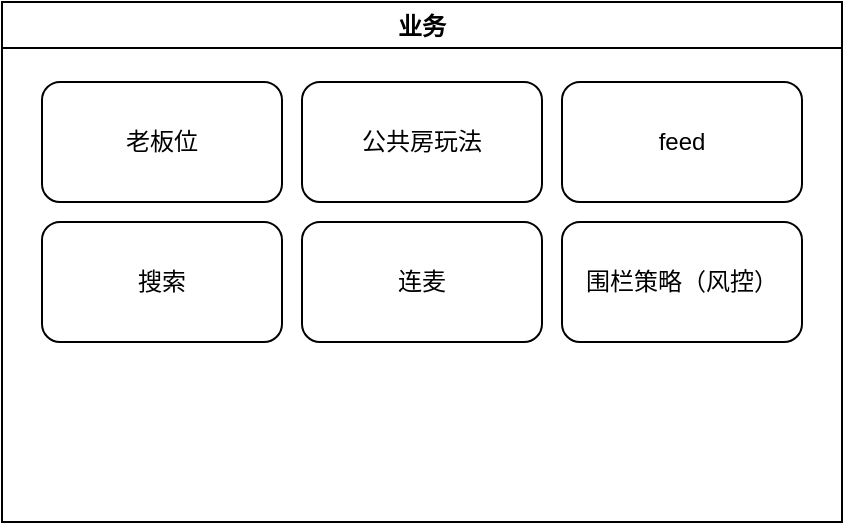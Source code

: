 <mxfile version="15.4.3" type="github" pages="4">
  <diagram id="w2BI5Dd3woxVxx0NkbVP" name="公共房业务">
    <mxGraphModel dx="1422" dy="794" grid="1" gridSize="10" guides="1" tooltips="1" connect="1" arrows="1" fold="1" page="1" pageScale="1" pageWidth="827" pageHeight="1169" math="0" shadow="0">
      <root>
        <mxCell id="0" />
        <mxCell id="1" parent="0" />
        <mxCell id="dS2q9y8fGwJZVvdApBLA-1" value="业务" style="swimlane;" parent="1" vertex="1">
          <mxGeometry x="204" y="90" width="420" height="260" as="geometry" />
        </mxCell>
        <UserObject label="老板位" linkTarget="_blank" link="data:page/id,jpBEcrutUJzjFxvU-tsn" id="dS2q9y8fGwJZVvdApBLA-2">
          <mxCell style="rounded=1;whiteSpace=wrap;html=1;" parent="dS2q9y8fGwJZVvdApBLA-1" vertex="1">
            <mxGeometry x="20" y="40" width="120" height="60" as="geometry" />
          </mxCell>
        </UserObject>
        <UserObject label="连麦" id="dS2q9y8fGwJZVvdApBLA-3">
          <mxCell style="rounded=1;whiteSpace=wrap;html=1;" parent="dS2q9y8fGwJZVvdApBLA-1" vertex="1">
            <mxGeometry x="150" y="110" width="120" height="60" as="geometry" />
          </mxCell>
        </UserObject>
        <mxCell id="dS2q9y8fGwJZVvdApBLA-4" value="feed" style="rounded=1;whiteSpace=wrap;html=1;" parent="dS2q9y8fGwJZVvdApBLA-1" vertex="1">
          <mxGeometry x="280" y="40" width="120" height="60" as="geometry" />
        </mxCell>
        <UserObject label="公共房玩法" link="data:page/id,Vt_0WAhixDmFmOxNODd_" id="dS2q9y8fGwJZVvdApBLA-6">
          <mxCell style="rounded=1;whiteSpace=wrap;html=1;" parent="dS2q9y8fGwJZVvdApBLA-1" vertex="1">
            <mxGeometry x="150" y="40" width="120" height="60" as="geometry" />
          </mxCell>
        </UserObject>
        <mxCell id="dS2q9y8fGwJZVvdApBLA-9" value="围栏策略（风控）" style="rounded=1;whiteSpace=wrap;html=1;" parent="dS2q9y8fGwJZVvdApBLA-1" vertex="1">
          <mxGeometry x="280" y="110" width="120" height="60" as="geometry" />
        </mxCell>
        <mxCell id="dS2q9y8fGwJZVvdApBLA-10" value="搜索" style="rounded=1;whiteSpace=wrap;html=1;" parent="dS2q9y8fGwJZVvdApBLA-1" vertex="1">
          <mxGeometry x="20" y="110" width="120" height="60" as="geometry" />
        </mxCell>
      </root>
    </mxGraphModel>
  </diagram>
  <diagram id="jpBEcrutUJzjFxvU-tsn" name="老板位">
    <mxGraphModel dx="1422" dy="794" grid="1" gridSize="10" guides="1" tooltips="1" connect="1" arrows="1" fold="1" page="1" pageScale="1" pageWidth="827" pageHeight="1169" math="0" shadow="0">
      <root>
        <mxCell id="CajkZ8fzduF1L0JBaClh-0" />
        <mxCell id="CajkZ8fzduF1L0JBaClh-1" parent="CajkZ8fzduF1L0JBaClh-0" />
      </root>
    </mxGraphModel>
  </diagram>
  <diagram id="Vt_0WAhixDmFmOxNODd_" name="玩法">
    <mxGraphModel dx="1422" dy="794" grid="1" gridSize="10" guides="1" tooltips="1" connect="1" arrows="1" fold="1" page="1" pageScale="1" pageWidth="827" pageHeight="1169" math="0" shadow="0">
      <root>
        <mxCell id="3f5XnGnoqM0KnkRUKjlq-0" />
        <mxCell id="3f5XnGnoqM0KnkRUKjlq-1" parent="3f5XnGnoqM0KnkRUKjlq-0" />
        <mxCell id="Cj8NwTLnjLEnMpUCybIZ-0" value="玩法业务" style="swimlane;" parent="3f5XnGnoqM0KnkRUKjlq-1" vertex="1">
          <mxGeometry x="204" y="90" width="420" height="260" as="geometry" />
        </mxCell>
        <UserObject label="C位玩法" linkTarget="_blank" link="data:page/id,B53UcdbekcW8lphydVk-" id="Cj8NwTLnjLEnMpUCybIZ-1">
          <mxCell style="rounded=1;whiteSpace=wrap;html=1;" parent="Cj8NwTLnjLEnMpUCybIZ-0" vertex="1">
            <mxGeometry x="20" y="40" width="120" height="60" as="geometry" />
          </mxCell>
        </UserObject>
        <UserObject label="PK争霸赛" id="Cj8NwTLnjLEnMpUCybIZ-2">
          <mxCell style="rounded=1;whiteSpace=wrap;html=1;" parent="Cj8NwTLnjLEnMpUCybIZ-0" vertex="1">
            <mxGeometry x="150" y="40" width="120" height="60" as="geometry" />
          </mxCell>
        </UserObject>
        <mxCell id="Cj8NwTLnjLEnMpUCybIZ-3" value="睡Bar" style="rounded=1;whiteSpace=wrap;html=1;" parent="Cj8NwTLnjLEnMpUCybIZ-0" vertex="1">
          <mxGeometry x="20" y="110" width="120" height="60" as="geometry" />
        </mxCell>
        <UserObject label="团战PK" id="Cj8NwTLnjLEnMpUCybIZ-4">
          <mxCell style="rounded=1;whiteSpace=wrap;html=1;" parent="Cj8NwTLnjLEnMpUCybIZ-0" vertex="1">
            <mxGeometry x="150" y="110" width="120" height="60" as="geometry" />
          </mxCell>
        </UserObject>
        <mxCell id="Cj8NwTLnjLEnMpUCybIZ-5" value="拍卖" style="rounded=1;whiteSpace=wrap;html=1;" parent="Cj8NwTLnjLEnMpUCybIZ-0" vertex="1">
          <mxGeometry x="280" y="110" width="120" height="60" as="geometry" />
        </mxCell>
        <mxCell id="Cj8NwTLnjLEnMpUCybIZ-6" value="抢帽子" style="rounded=1;whiteSpace=wrap;html=1;" parent="Cj8NwTLnjLEnMpUCybIZ-0" vertex="1">
          <mxGeometry x="280" y="40" width="120" height="60" as="geometry" />
        </mxCell>
      </root>
    </mxGraphModel>
  </diagram>
  <diagram id="B53UcdbekcW8lphydVk-" name="C位玩法">
    <mxGraphModel dx="1422" dy="5470" grid="1" gridSize="10" guides="1" tooltips="1" connect="1" arrows="1" fold="1" page="1" pageScale="1" pageWidth="827" pageHeight="1169" math="0" shadow="0">
      <root>
        <mxCell id="Zv017r6NXR5MsrumfRZH-0" />
        <mxCell id="Zv017r6NXR5MsrumfRZH-1" parent="Zv017r6NXR5MsrumfRZH-0" />
        <mxCell id="QyreWPmP55YCd-Fkr6Lq-57" value="" style="shape=card;whiteSpace=wrap;html=1;fontColor=#000000;strokeColor=#000000;" vertex="1" parent="Zv017r6NXR5MsrumfRZH-1">
          <mxGeometry x="1683" y="-3250" width="770" height="1497" as="geometry" />
        </mxCell>
        <mxCell id="QyreWPmP55YCd-Fkr6Lq-55" value="" style="shape=card;whiteSpace=wrap;html=1;fontColor=#000000;strokeColor=#000000;" vertex="1" parent="Zv017r6NXR5MsrumfRZH-1">
          <mxGeometry x="40" y="-3251" width="760" height="734" as="geometry" />
        </mxCell>
        <mxCell id="2jPEVIoZvQFukSgVoxYD-14" value="" style="shape=card;whiteSpace=wrap;html=1;fontColor=#000000;" vertex="1" parent="Zv017r6NXR5MsrumfRZH-1">
          <mxGeometry x="40" y="-4556" width="760" height="1163" as="geometry" />
        </mxCell>
        <mxCell id="2jPEVIoZvQFukSgVoxYD-5" style="edgeStyle=orthogonalEdgeStyle;rounded=0;orthogonalLoop=1;jettySize=auto;html=1;exitX=0.5;exitY=1;exitDx=0;exitDy=0;entryX=0.5;entryY=0;entryDx=0;entryDy=0;fontColor=#000000;" edge="1" parent="Zv017r6NXR5MsrumfRZH-1" source="2jPEVIoZvQFukSgVoxYD-3" target="2jPEVIoZvQFukSgVoxYD-4">
          <mxGeometry relative="1" as="geometry" />
        </mxCell>
        <mxCell id="2jPEVIoZvQFukSgVoxYD-3" value="&lt;span style=&quot;font-size: 13px; background-color: rgba(255, 255, 255, 0.01);&quot;&gt;从服务端API获取房间内玩法信息&lt;/span&gt;" style="rounded=1;whiteSpace=wrap;html=1;fontColor=#ffffff;fillColor=#1ba1e2;strokeColor=#006EAF;" vertex="1" parent="Zv017r6NXR5MsrumfRZH-1">
          <mxGeometry x="340" y="-4536" width="130" height="40" as="geometry" />
        </mxCell>
        <mxCell id="2jPEVIoZvQFukSgVoxYD-7" style="edgeStyle=orthogonalEdgeStyle;rounded=0;orthogonalLoop=1;jettySize=auto;html=1;exitX=0.5;exitY=1;exitDx=0;exitDy=0;fontColor=#000000;" edge="1" parent="Zv017r6NXR5MsrumfRZH-1" source="2jPEVIoZvQFukSgVoxYD-4" target="2jPEVIoZvQFukSgVoxYD-6">
          <mxGeometry relative="1" as="geometry" />
        </mxCell>
        <mxCell id="2jPEVIoZvQFukSgVoxYD-4" value="&lt;span style=&quot;font-size: 13px ; background-color: rgba(255 , 255 , 255 , 0.01)&quot;&gt;Client选择不同玩法&lt;/span&gt;" style="rounded=0;whiteSpace=wrap;html=1;fontColor=#000000;" vertex="1" parent="Zv017r6NXR5MsrumfRZH-1">
          <mxGeometry x="345" y="-4466" width="125" height="40" as="geometry" />
        </mxCell>
        <mxCell id="2jPEVIoZvQFukSgVoxYD-16" style="edgeStyle=orthogonalEdgeStyle;rounded=0;orthogonalLoop=1;jettySize=auto;html=1;exitX=1;exitY=0.5;exitDx=0;exitDy=0;entryX=1;entryY=0.5;entryDx=0;entryDy=0;fontColor=#000000;dashed=1;startArrow=none;" edge="1" parent="Zv017r6NXR5MsrumfRZH-1" source="2jPEVIoZvQFukSgVoxYD-6" target="2jPEVIoZvQFukSgVoxYD-12">
          <mxGeometry relative="1" as="geometry">
            <mxPoint x="650" y="-4101" as="sourcePoint" />
            <Array as="points">
              <mxPoint x="640" y="-4361" />
              <mxPoint x="640" y="-3483" />
            </Array>
          </mxGeometry>
        </mxCell>
        <mxCell id="2jPEVIoZvQFukSgVoxYD-19" value="否" style="edgeLabel;html=1;align=center;verticalAlign=middle;resizable=0;points=[];fontColor=#000000;" vertex="1" connectable="0" parent="2jPEVIoZvQFukSgVoxYD-16">
          <mxGeometry x="-0.859" y="5" relative="1" as="geometry">
            <mxPoint x="71" y="60" as="offset" />
          </mxGeometry>
        </mxCell>
        <mxCell id="2jPEVIoZvQFukSgVoxYD-21" style="edgeStyle=orthogonalEdgeStyle;rounded=0;orthogonalLoop=1;jettySize=auto;html=1;exitX=0.5;exitY=1;exitDx=0;exitDy=0;fontColor=#000000;" edge="1" parent="Zv017r6NXR5MsrumfRZH-1" source="2jPEVIoZvQFukSgVoxYD-6" target="2jPEVIoZvQFukSgVoxYD-8">
          <mxGeometry relative="1" as="geometry" />
        </mxCell>
        <mxCell id="2jPEVIoZvQFukSgVoxYD-6" value="&lt;span style=&quot;font-size: 13px ; background-color: rgba(255 , 255 , 255 , 0.01)&quot;&gt;是否有开启玩法权限&lt;/span&gt;" style="rhombus;whiteSpace=wrap;html=1;fontColor=#000000;" vertex="1" parent="Zv017r6NXR5MsrumfRZH-1">
          <mxGeometry x="333.25" y="-4396" width="148.5" height="70" as="geometry" />
        </mxCell>
        <mxCell id="2jPEVIoZvQFukSgVoxYD-11" style="edgeStyle=orthogonalEdgeStyle;rounded=0;orthogonalLoop=1;jettySize=auto;html=1;exitX=0.5;exitY=1;exitDx=0;exitDy=0;entryX=0.5;entryY=0;entryDx=0;entryDy=0;fontColor=#000000;" edge="1" parent="Zv017r6NXR5MsrumfRZH-1" source="2jPEVIoZvQFukSgVoxYD-8" target="2jPEVIoZvQFukSgVoxYD-10">
          <mxGeometry relative="1" as="geometry" />
        </mxCell>
        <mxCell id="2jPEVIoZvQFukSgVoxYD-23" style="edgeStyle=orthogonalEdgeStyle;rounded=0;orthogonalLoop=1;jettySize=auto;html=1;exitX=1;exitY=0.5;exitDx=0;exitDy=0;fontColor=#000000;entryX=1;entryY=0.5;entryDx=0;entryDy=0;dashed=1;" edge="1" parent="Zv017r6NXR5MsrumfRZH-1" source="2jPEVIoZvQFukSgVoxYD-8" target="2jPEVIoZvQFukSgVoxYD-12">
          <mxGeometry relative="1" as="geometry">
            <mxPoint x="610" y="-4265" as="targetPoint" />
            <Array as="points">
              <mxPoint x="600" y="-4265" />
              <mxPoint x="600" y="-3483" />
            </Array>
          </mxGeometry>
        </mxCell>
        <mxCell id="2jPEVIoZvQFukSgVoxYD-8" value="&lt;span style=&quot;font-size: 13px ; background-color: rgba(255 , 255 , 255 , 0.01)&quot;&gt;是否有主持人权限&lt;/span&gt;" style="rhombus;whiteSpace=wrap;html=1;fontColor=#000000;" vertex="1" parent="Zv017r6NXR5MsrumfRZH-1">
          <mxGeometry x="333.25" y="-4295" width="146.75" height="60" as="geometry" />
        </mxCell>
        <mxCell id="2jPEVIoZvQFukSgVoxYD-35" style="edgeStyle=orthogonalEdgeStyle;rounded=0;orthogonalLoop=1;jettySize=auto;html=1;exitX=0.5;exitY=1;exitDx=0;exitDy=0;entryX=0.5;entryY=0;entryDx=0;entryDy=0;fontColor=#000000;" edge="1" parent="Zv017r6NXR5MsrumfRZH-1" source="2jPEVIoZvQFukSgVoxYD-10" target="2jPEVIoZvQFukSgVoxYD-34">
          <mxGeometry relative="1" as="geometry" />
        </mxCell>
        <mxCell id="2jPEVIoZvQFukSgVoxYD-42" style="edgeStyle=orthogonalEdgeStyle;rounded=0;orthogonalLoop=1;jettySize=auto;html=1;exitX=1;exitY=0.5;exitDx=0;exitDy=0;entryX=1;entryY=0.5;entryDx=0;entryDy=0;dashed=1;fontColor=#000000;" edge="1" parent="Zv017r6NXR5MsrumfRZH-1" source="2jPEVIoZvQFukSgVoxYD-10" target="2jPEVIoZvQFukSgVoxYD-12">
          <mxGeometry relative="1" as="geometry">
            <Array as="points">
              <mxPoint x="550" y="-4164" />
              <mxPoint x="550" y="-3483" />
              <mxPoint x="473" y="-3483" />
            </Array>
          </mxGeometry>
        </mxCell>
        <mxCell id="2jPEVIoZvQFukSgVoxYD-10" value="&lt;div class=&quot;mind-clipboard&quot;&gt;是否有进行中玩法&lt;/div&gt;" style="rhombus;whiteSpace=wrap;html=1;fontColor=#000000;" vertex="1" parent="Zv017r6NXR5MsrumfRZH-1">
          <mxGeometry x="333.25" y="-4199" width="148.5" height="70" as="geometry" />
        </mxCell>
        <mxCell id="2jPEVIoZvQFukSgVoxYD-12" value="&lt;span style=&quot;font-size: 13px ; background-color: rgba(255 , 255 , 255 , 0.01)&quot;&gt;return&lt;/span&gt;" style="rounded=1;whiteSpace=wrap;html=1;fontColor=#ffffff;fillColor=#e51400;strokeColor=#B20000;" vertex="1" parent="Zv017r6NXR5MsrumfRZH-1">
          <mxGeometry x="341.63" y="-3503" width="130" height="40" as="geometry" />
        </mxCell>
        <mxCell id="2jPEVIoZvQFukSgVoxYD-20" value="是" style="text;html=1;strokeColor=none;fillColor=none;align=center;verticalAlign=middle;whiteSpace=wrap;rounded=0;fontColor=#000000;" vertex="1" parent="Zv017r6NXR5MsrumfRZH-1">
          <mxGeometry x="390" y="-4326" width="50" height="30" as="geometry" />
        </mxCell>
        <mxCell id="2jPEVIoZvQFukSgVoxYD-22" value="是" style="text;html=1;strokeColor=none;fillColor=none;align=center;verticalAlign=middle;whiteSpace=wrap;rounded=0;fontColor=#000000;" vertex="1" parent="Zv017r6NXR5MsrumfRZH-1">
          <mxGeometry x="390" y="-4235" width="50" height="30" as="geometry" />
        </mxCell>
        <mxCell id="2jPEVIoZvQFukSgVoxYD-24" value="否" style="edgeLabel;html=1;align=center;verticalAlign=middle;resizable=0;points=[];fontColor=#000000;" vertex="1" connectable="0" parent="Zv017r6NXR5MsrumfRZH-1">
          <mxGeometry x="590" y="-4206" as="geometry" />
        </mxCell>
        <mxCell id="2jPEVIoZvQFukSgVoxYD-48" value="" style="edgeStyle=orthogonalEdgeStyle;rounded=0;orthogonalLoop=1;jettySize=auto;html=1;fontColor=#000000;" edge="1" parent="Zv017r6NXR5MsrumfRZH-1" source="2jPEVIoZvQFukSgVoxYD-27" target="2jPEVIoZvQFukSgVoxYD-47">
          <mxGeometry relative="1" as="geometry" />
        </mxCell>
        <mxCell id="2jPEVIoZvQFukSgVoxYD-27" value="开启玩法" style="whiteSpace=wrap;html=1;" vertex="1" parent="Zv017r6NXR5MsrumfRZH-1">
          <mxGeometry x="351.25" y="-3976" width="112.5" height="40" as="geometry" />
        </mxCell>
        <mxCell id="2jPEVIoZvQFukSgVoxYD-33" value="是" style="edgeLabel;html=1;align=center;verticalAlign=middle;resizable=0;points=[];fontColor=#000000;" vertex="1" connectable="0" parent="Zv017r6NXR5MsrumfRZH-1">
          <mxGeometry x="1000" y="-3803" as="geometry">
            <mxPoint x="-464" y="-146" as="offset" />
          </mxGeometry>
        </mxCell>
        <mxCell id="2jPEVIoZvQFukSgVoxYD-38" style="edgeStyle=orthogonalEdgeStyle;rounded=0;orthogonalLoop=1;jettySize=auto;html=1;exitX=0.5;exitY=1;exitDx=0;exitDy=0;fontColor=#000000;" edge="1" parent="Zv017r6NXR5MsrumfRZH-1" source="2jPEVIoZvQFukSgVoxYD-34" target="2jPEVIoZvQFukSgVoxYD-27">
          <mxGeometry relative="1" as="geometry" />
        </mxCell>
        <mxCell id="2jPEVIoZvQFukSgVoxYD-40" style="edgeStyle=orthogonalEdgeStyle;rounded=0;orthogonalLoop=1;jettySize=auto;html=1;exitX=0.444;exitY=1.05;exitDx=0;exitDy=0;entryX=0;entryY=0.5;entryDx=0;entryDy=0;fontColor=#000000;dashed=1;exitPerimeter=0;" edge="1" parent="Zv017r6NXR5MsrumfRZH-1" source="2jPEVIoZvQFukSgVoxYD-43" target="2jPEVIoZvQFukSgVoxYD-12">
          <mxGeometry relative="1" as="geometry">
            <Array as="points">
              <mxPoint x="160" y="-4029" />
              <mxPoint x="160" y="-3366" />
            </Array>
          </mxGeometry>
        </mxCell>
        <mxCell id="2jPEVIoZvQFukSgVoxYD-44" style="edgeStyle=orthogonalEdgeStyle;rounded=0;orthogonalLoop=1;jettySize=auto;html=1;exitX=0;exitY=0.5;exitDx=0;exitDy=0;entryX=1;entryY=0.5;entryDx=0;entryDy=0;dashed=1;fontColor=#000000;" edge="1" parent="Zv017r6NXR5MsrumfRZH-1" source="2jPEVIoZvQFukSgVoxYD-34" target="2jPEVIoZvQFukSgVoxYD-43">
          <mxGeometry relative="1" as="geometry" />
        </mxCell>
        <mxCell id="2jPEVIoZvQFukSgVoxYD-34" value="&lt;div class=&quot;mind-clipboard&quot;&gt;是否有&lt;span&gt;已结束玩法&lt;/span&gt;&lt;/div&gt;" style="rhombus;whiteSpace=wrap;html=1;fontColor=#000000;" vertex="1" parent="Zv017r6NXR5MsrumfRZH-1">
          <mxGeometry x="333.25" y="-4086" width="148.5" height="70" as="geometry" />
        </mxCell>
        <mxCell id="2jPEVIoZvQFukSgVoxYD-36" value="否" style="edgeLabel;html=1;align=center;verticalAlign=middle;resizable=0;points=[];fontColor=#000000;" vertex="1" connectable="0" parent="Zv017r6NXR5MsrumfRZH-1">
          <mxGeometry x="590" y="-4210" as="geometry">
            <mxPoint x="-178" y="103" as="offset" />
          </mxGeometry>
        </mxCell>
        <mxCell id="2jPEVIoZvQFukSgVoxYD-37" value="开启玩法流程" style="text;html=1;strokeColor=#005700;fillColor=#008a00;align=center;verticalAlign=middle;whiteSpace=wrap;rounded=0;fontColor=#ffffff;" vertex="1" parent="Zv017r6NXR5MsrumfRZH-1">
          <mxGeometry x="90" y="-4531" width="100" height="25" as="geometry" />
        </mxCell>
        <mxCell id="2jPEVIoZvQFukSgVoxYD-39" value="否" style="edgeLabel;html=1;align=center;verticalAlign=middle;resizable=0;points=[];fontColor=#000000;" vertex="1" connectable="0" parent="Zv017r6NXR5MsrumfRZH-1">
          <mxGeometry x="590" y="-4210" as="geometry">
            <mxPoint x="-176" y="213" as="offset" />
          </mxGeometry>
        </mxCell>
        <mxCell id="2jPEVIoZvQFukSgVoxYD-43" value="结束玩法" style="whiteSpace=wrap;html=1;" vertex="1" parent="Zv017r6NXR5MsrumfRZH-1">
          <mxGeometry x="110" y="-4071" width="112.5" height="40" as="geometry" />
        </mxCell>
        <mxCell id="2jPEVIoZvQFukSgVoxYD-45" value="是" style="text;html=1;strokeColor=none;fillColor=none;align=center;verticalAlign=middle;whiteSpace=wrap;rounded=0;fontColor=#000000;" vertex="1" parent="Zv017r6NXR5MsrumfRZH-1">
          <mxGeometry x="280" y="-4076" width="50" height="30" as="geometry" />
        </mxCell>
        <mxCell id="2jPEVIoZvQFukSgVoxYD-50" value="" style="edgeStyle=orthogonalEdgeStyle;rounded=0;orthogonalLoop=1;jettySize=auto;html=1;fontColor=#000000;" edge="1" parent="Zv017r6NXR5MsrumfRZH-1" source="2jPEVIoZvQFukSgVoxYD-47" target="2jPEVIoZvQFukSgVoxYD-49">
          <mxGeometry relative="1" as="geometry" />
        </mxCell>
        <mxCell id="2jPEVIoZvQFukSgVoxYD-47" value="&lt;span style=&quot;font-size: 13px; background-color: rgba(255, 255, 255, 0.01);&quot;&gt;切换玩法布局&lt;/span&gt;" style="whiteSpace=wrap;html=1;fontColor=#000000;" vertex="1" parent="Zv017r6NXR5MsrumfRZH-1">
          <mxGeometry x="346.25" y="-3896" width="122.5" height="40" as="geometry" />
        </mxCell>
        <mxCell id="2jPEVIoZvQFukSgVoxYD-52" value="" style="edgeStyle=orthogonalEdgeStyle;rounded=0;orthogonalLoop=1;jettySize=auto;html=1;dashed=1;fontColor=#000000;" edge="1" parent="Zv017r6NXR5MsrumfRZH-1" source="2jPEVIoZvQFukSgVoxYD-49" target="2jPEVIoZvQFukSgVoxYD-51">
          <mxGeometry relative="1" as="geometry" />
        </mxCell>
        <mxCell id="2jPEVIoZvQFukSgVoxYD-54" value="" style="edgeStyle=orthogonalEdgeStyle;rounded=0;orthogonalLoop=1;jettySize=auto;html=1;fontColor=#000000;" edge="1" parent="Zv017r6NXR5MsrumfRZH-1" source="2jPEVIoZvQFukSgVoxYD-49" target="2jPEVIoZvQFukSgVoxYD-53">
          <mxGeometry relative="1" as="geometry" />
        </mxCell>
        <mxCell id="2jPEVIoZvQFukSgVoxYD-49" value="&lt;div class=&quot;mind-clipboard&quot;&gt;发送sync&lt;div&gt;p_room/p_layout&lt;/div&gt;&lt;div&gt;p_user/p_game&lt;/div&gt;&lt;/div&gt;" style="whiteSpace=wrap;html=1;" vertex="1" parent="Zv017r6NXR5MsrumfRZH-1">
          <mxGeometry x="346.25" y="-3816" width="122.5" height="50" as="geometry" />
        </mxCell>
        <mxCell id="2jPEVIoZvQFukSgVoxYD-51" value="&lt;div class=&quot;mind-clipboard&quot;&gt;&lt;div class=&quot;mind-clipboard&quot;&gt;发送玩法&lt;div&gt;104长连message&lt;/div&gt;&lt;/div&gt;&lt;/div&gt;" style="whiteSpace=wrap;html=1;" vertex="1" parent="Zv017r6NXR5MsrumfRZH-1">
          <mxGeometry x="190" y="-3816" width="122.5" height="50" as="geometry" />
        </mxCell>
        <mxCell id="2jPEVIoZvQFukSgVoxYD-60" style="edgeStyle=orthogonalEdgeStyle;rounded=0;orthogonalLoop=1;jettySize=auto;html=1;exitX=0;exitY=0.5;exitDx=0;exitDy=0;entryX=0;entryY=0.5;entryDx=0;entryDy=0;fontColor=#000000;dashed=1;" edge="1" parent="Zv017r6NXR5MsrumfRZH-1" source="2jPEVIoZvQFukSgVoxYD-53" target="2jPEVIoZvQFukSgVoxYD-12">
          <mxGeometry relative="1" as="geometry">
            <Array as="points">
              <mxPoint x="220" y="-3686" />
              <mxPoint x="220" y="-3483" />
            </Array>
          </mxGeometry>
        </mxCell>
        <mxCell id="QyreWPmP55YCd-Fkr6Lq-122" style="edgeStyle=orthogonalEdgeStyle;rounded=0;orthogonalLoop=1;jettySize=auto;html=1;exitX=0.5;exitY=1;exitDx=0;exitDy=0;fontColor=#000000;strokeColor=#000000;strokeWidth=1;" edge="1" parent="Zv017r6NXR5MsrumfRZH-1" source="2jPEVIoZvQFukSgVoxYD-53">
          <mxGeometry relative="1" as="geometry">
            <mxPoint x="407.5" y="-3612.998" as="targetPoint" />
          </mxGeometry>
        </mxCell>
        <mxCell id="2jPEVIoZvQFukSgVoxYD-53" value="&lt;span style=&quot;font-size: 13px ; background-color: rgba(255 , 255 , 255 , 0.01)&quot;&gt;p_game&lt;br&gt;是否更新成功&lt;/span&gt;" style="rhombus;whiteSpace=wrap;html=1;fontColor=#000000;" vertex="1" parent="Zv017r6NXR5MsrumfRZH-1">
          <mxGeometry x="340" y="-3716" width="133.75" height="60" as="geometry" />
        </mxCell>
        <mxCell id="2jPEVIoZvQFukSgVoxYD-63" value="是" style="text;html=1;strokeColor=none;fillColor=none;align=center;verticalAlign=middle;whiteSpace=wrap;rounded=0;fontColor=#000000;" vertex="1" parent="Zv017r6NXR5MsrumfRZH-1">
          <mxGeometry x="395" y="-3656" width="50" height="30" as="geometry" />
        </mxCell>
        <mxCell id="2jPEVIoZvQFukSgVoxYD-65" value="否" style="text;html=1;strokeColor=none;fillColor=none;align=center;verticalAlign=middle;whiteSpace=wrap;rounded=0;fontColor=#000000;" vertex="1" parent="Zv017r6NXR5MsrumfRZH-1">
          <mxGeometry x="200" y="-3666" width="50" height="30" as="geometry" />
        </mxCell>
        <mxCell id="QyreWPmP55YCd-Fkr6Lq-5" style="edgeStyle=orthogonalEdgeStyle;rounded=0;orthogonalLoop=1;jettySize=auto;html=1;exitX=0.5;exitY=1;exitDx=0;exitDy=0;entryX=0.5;entryY=0;entryDx=0;entryDy=0;fontColor=#000000;" edge="1" parent="Zv017r6NXR5MsrumfRZH-1" source="QyreWPmP55YCd-Fkr6Lq-1" target="QyreWPmP55YCd-Fkr6Lq-4">
          <mxGeometry relative="1" as="geometry" />
        </mxCell>
        <mxCell id="QyreWPmP55YCd-Fkr6Lq-1" value="&lt;span style=&quot;font-size: 13px ; background-color: rgba(255 , 255 , 255 , 0.01)&quot;&gt;请求服务端&lt;br&gt;结束C位玩法接口&lt;/span&gt;" style="rounded=1;whiteSpace=wrap;html=1;fontColor=#ffffff;strokeColor=#006EAF;fillColor=#1ba1e2;" vertex="1" parent="Zv017r6NXR5MsrumfRZH-1">
          <mxGeometry x="348" y="-3227" width="121" height="50" as="geometry" />
        </mxCell>
        <mxCell id="QyreWPmP55YCd-Fkr6Lq-7" value="" style="edgeStyle=orthogonalEdgeStyle;rounded=0;orthogonalLoop=1;jettySize=auto;html=1;fontColor=#000000;" edge="1" parent="Zv017r6NXR5MsrumfRZH-1" source="QyreWPmP55YCd-Fkr6Lq-4" target="QyreWPmP55YCd-Fkr6Lq-6">
          <mxGeometry relative="1" as="geometry" />
        </mxCell>
        <mxCell id="QyreWPmP55YCd-Fkr6Lq-18" style="edgeStyle=orthogonalEdgeStyle;rounded=0;orthogonalLoop=1;jettySize=auto;html=1;exitX=0;exitY=0.5;exitDx=0;exitDy=0;entryX=0;entryY=0.5;entryDx=0;entryDy=0;fontColor=#000000;dashed=1;" edge="1" parent="Zv017r6NXR5MsrumfRZH-1" source="QyreWPmP55YCd-Fkr6Lq-4" target="QyreWPmP55YCd-Fkr6Lq-14">
          <mxGeometry relative="1" as="geometry">
            <Array as="points">
              <mxPoint x="210" y="-3102" />
              <mxPoint x="210" y="-2564" />
            </Array>
          </mxGeometry>
        </mxCell>
        <mxCell id="QyreWPmP55YCd-Fkr6Lq-4" value="&lt;span&gt;效验玩法数据&lt;/span&gt;&lt;div&gt;效验权限&lt;/div&gt;" style="rhombus;whiteSpace=wrap;html=1;fontColor=#000000;strokeColor=#000000;" vertex="1" parent="Zv017r6NXR5MsrumfRZH-1">
          <mxGeometry x="340" y="-3137" width="137" height="70" as="geometry" />
        </mxCell>
        <mxCell id="QyreWPmP55YCd-Fkr6Lq-9" value="" style="edgeStyle=orthogonalEdgeStyle;rounded=0;orthogonalLoop=1;jettySize=auto;html=1;fontColor=#000000;" edge="1" parent="Zv017r6NXR5MsrumfRZH-1" source="QyreWPmP55YCd-Fkr6Lq-6" target="QyreWPmP55YCd-Fkr6Lq-8">
          <mxGeometry relative="1" as="geometry" />
        </mxCell>
        <mxCell id="QyreWPmP55YCd-Fkr6Lq-6" value="&lt;span style=&quot;font-size: 13px ; background-color: rgba(255 , 255 , 255 , 0.01)&quot;&gt;redis标记，incr&lt;/span&gt;" style="whiteSpace=wrap;html=1;fontColor=#000000;" vertex="1" parent="Zv017r6NXR5MsrumfRZH-1">
          <mxGeometry x="347.49" y="-3027" width="123.51" height="40" as="geometry" />
        </mxCell>
        <mxCell id="QyreWPmP55YCd-Fkr6Lq-11" value="" style="edgeStyle=orthogonalEdgeStyle;rounded=0;orthogonalLoop=1;jettySize=auto;html=1;fontColor=#000000;" edge="1" parent="Zv017r6NXR5MsrumfRZH-1" source="QyreWPmP55YCd-Fkr6Lq-8" target="QyreWPmP55YCd-Fkr6Lq-10">
          <mxGeometry relative="1" as="geometry" />
        </mxCell>
        <mxCell id="QyreWPmP55YCd-Fkr6Lq-19" style="edgeStyle=orthogonalEdgeStyle;rounded=0;orthogonalLoop=1;jettySize=auto;html=1;exitX=0;exitY=0.5;exitDx=0;exitDy=0;entryX=0;entryY=0.5;entryDx=0;entryDy=0;fontColor=#000000;dashed=1;" edge="1" parent="Zv017r6NXR5MsrumfRZH-1" source="QyreWPmP55YCd-Fkr6Lq-8" target="QyreWPmP55YCd-Fkr6Lq-14">
          <mxGeometry relative="1" as="geometry">
            <Array as="points">
              <mxPoint x="280" y="-2904" />
              <mxPoint x="280" y="-2564" />
            </Array>
          </mxGeometry>
        </mxCell>
        <mxCell id="QyreWPmP55YCd-Fkr6Lq-8" value="&lt;span style=&quot;font-size: 13px ; background-color: rgba(255 , 255 , 255 , 0.01)&quot;&gt;锁是否重复操作&lt;/span&gt;" style="rhombus;whiteSpace=wrap;html=1;fontColor=#000000;" vertex="1" parent="Zv017r6NXR5MsrumfRZH-1">
          <mxGeometry x="343" y="-2947" width="132.5" height="85" as="geometry" />
        </mxCell>
        <mxCell id="QyreWPmP55YCd-Fkr6Lq-13" value="" style="edgeStyle=orthogonalEdgeStyle;rounded=0;orthogonalLoop=1;jettySize=auto;html=1;fontColor=#000000;" edge="1" parent="Zv017r6NXR5MsrumfRZH-1" source="QyreWPmP55YCd-Fkr6Lq-10" target="QyreWPmP55YCd-Fkr6Lq-12">
          <mxGeometry relative="1" as="geometry" />
        </mxCell>
        <mxCell id="QyreWPmP55YCd-Fkr6Lq-25" value="" style="edgeStyle=orthogonalEdgeStyle;rounded=0;orthogonalLoop=1;jettySize=auto;html=1;dashed=1;fontColor=#000000;" edge="1" parent="Zv017r6NXR5MsrumfRZH-1" source="QyreWPmP55YCd-Fkr6Lq-10" target="QyreWPmP55YCd-Fkr6Lq-24">
          <mxGeometry relative="1" as="geometry" />
        </mxCell>
        <mxCell id="QyreWPmP55YCd-Fkr6Lq-10" value="&#xa;&#xa;&lt;div class=&quot;mind-clipboard&quot;&gt;C位，制片人&lt;div&gt;是否都存在&lt;/div&gt;&lt;/div&gt;&#xa;&#xa;" style="rhombus;whiteSpace=wrap;html=1;fontColor=#000000;" vertex="1" parent="Zv017r6NXR5MsrumfRZH-1">
          <mxGeometry x="352.5" y="-2817" width="112.5" height="75" as="geometry" />
        </mxCell>
        <mxCell id="QyreWPmP55YCd-Fkr6Lq-15" style="edgeStyle=orthogonalEdgeStyle;rounded=0;orthogonalLoop=1;jettySize=auto;html=1;exitX=0.5;exitY=1;exitDx=0;exitDy=0;entryX=0.5;entryY=0;entryDx=0;entryDy=0;fontColor=#000000;" edge="1" parent="Zv017r6NXR5MsrumfRZH-1" source="QyreWPmP55YCd-Fkr6Lq-12" target="QyreWPmP55YCd-Fkr6Lq-14">
          <mxGeometry relative="1" as="geometry" />
        </mxCell>
        <mxCell id="QyreWPmP55YCd-Fkr6Lq-12" value="&lt;span style=&quot;font-size: 13px ; background-color: rgba(255 , 255 , 255 , 0.01)&quot;&gt;入redis-zSet集合&lt;br&gt;cron处理过期玩法&lt;br&gt;&lt;/span&gt;" style="whiteSpace=wrap;html=1;fontColor=#000000;" vertex="1" parent="Zv017r6NXR5MsrumfRZH-1">
          <mxGeometry x="349.62" y="-2695" width="120" height="60" as="geometry" />
        </mxCell>
        <mxCell id="QyreWPmP55YCd-Fkr6Lq-14" value="&lt;span style=&quot;font-size: 13px ; background-color: rgba(255 , 255 , 255 , 0.01)&quot;&gt;return&lt;/span&gt;" style="rounded=1;whiteSpace=wrap;html=1;fontColor=#ffffff;strokeColor=#B20000;fillColor=#e51400;" vertex="1" parent="Zv017r6NXR5MsrumfRZH-1">
          <mxGeometry x="349.12" y="-2589" width="121" height="50" as="geometry" />
        </mxCell>
        <mxCell id="QyreWPmP55YCd-Fkr6Lq-20" value="否" style="text;html=1;align=center;verticalAlign=middle;resizable=0;points=[];autosize=1;strokeColor=none;fillColor=none;fontColor=#000000;" vertex="1" parent="Zv017r6NXR5MsrumfRZH-1">
          <mxGeometry x="405" y="-2853" width="30" height="20" as="geometry" />
        </mxCell>
        <mxCell id="QyreWPmP55YCd-Fkr6Lq-21" value="否" style="text;html=1;align=center;verticalAlign=middle;resizable=0;points=[];autosize=1;strokeColor=none;fillColor=none;fontColor=#000000;" vertex="1" parent="Zv017r6NXR5MsrumfRZH-1">
          <mxGeometry x="405" y="-2733" width="30" height="20" as="geometry" />
        </mxCell>
        <mxCell id="QyreWPmP55YCd-Fkr6Lq-27" style="edgeStyle=orthogonalEdgeStyle;rounded=0;orthogonalLoop=1;jettySize=auto;html=1;exitX=0.5;exitY=1;exitDx=0;exitDy=0;entryX=1;entryY=0.5;entryDx=0;entryDy=0;dashed=1;fontColor=#000000;" edge="1" parent="Zv017r6NXR5MsrumfRZH-1" source="QyreWPmP55YCd-Fkr6Lq-24" target="QyreWPmP55YCd-Fkr6Lq-12">
          <mxGeometry relative="1" as="geometry" />
        </mxCell>
        <mxCell id="QyreWPmP55YCd-Fkr6Lq-24" value="&lt;span style=&quot;font-size: 13px; background-color: rgba(255, 255, 255, 0.01);&quot;&gt;发送C位礼物消息&lt;/span&gt;" style="whiteSpace=wrap;html=1;fontColor=#000000;" vertex="1" parent="Zv017r6NXR5MsrumfRZH-1">
          <mxGeometry x="541.25" y="-2802.75" width="118.75" height="46.5" as="geometry" />
        </mxCell>
        <mxCell id="QyreWPmP55YCd-Fkr6Lq-26" value="是" style="text;html=1;align=center;verticalAlign=middle;resizable=0;points=[];autosize=1;strokeColor=none;fillColor=none;fontColor=#000000;" vertex="1" parent="Zv017r6NXR5MsrumfRZH-1">
          <mxGeometry x="485" y="-2793" width="30" height="20" as="geometry" />
        </mxCell>
        <mxCell id="QyreWPmP55YCd-Fkr6Lq-81" value="" style="edgeStyle=orthogonalEdgeStyle;rounded=0;orthogonalLoop=1;jettySize=auto;html=1;fontColor=#1A1A1A;strokeColor=#1A1A1A;strokeWidth=1;" edge="1" parent="Zv017r6NXR5MsrumfRZH-1" source="QyreWPmP55YCd-Fkr6Lq-28" target="QyreWPmP55YCd-Fkr6Lq-80">
          <mxGeometry relative="1" as="geometry" />
        </mxCell>
        <mxCell id="QyreWPmP55YCd-Fkr6Lq-83" value="" style="edgeStyle=orthogonalEdgeStyle;rounded=0;orthogonalLoop=1;jettySize=auto;html=1;fontColor=#1A1A1A;strokeColor=#1A1A1A;strokeWidth=1;" edge="1" parent="Zv017r6NXR5MsrumfRZH-1" source="QyreWPmP55YCd-Fkr6Lq-28" target="QyreWPmP55YCd-Fkr6Lq-82">
          <mxGeometry relative="1" as="geometry" />
        </mxCell>
        <mxCell id="QyreWPmP55YCd-Fkr6Lq-85" value="" style="edgeStyle=orthogonalEdgeStyle;rounded=0;orthogonalLoop=1;jettySize=auto;html=1;fontColor=#1A1A1A;strokeColor=#1A1A1A;strokeWidth=1;" edge="1" parent="Zv017r6NXR5MsrumfRZH-1" source="QyreWPmP55YCd-Fkr6Lq-28" target="QyreWPmP55YCd-Fkr6Lq-84">
          <mxGeometry relative="1" as="geometry" />
        </mxCell>
        <mxCell id="QyreWPmP55YCd-Fkr6Lq-28" value="&lt;span style=&quot;font-size: 13px ; background-color: rgba(255 , 255 , 255 , 0.01)&quot;&gt;Cron读&lt;br&gt;Redis-zSet数据&lt;/span&gt;" style="rounded=1;whiteSpace=wrap;html=1;strokeColor=#82b366;fillColor=#d5e8d4;gradientColor=#97d077;" vertex="1" parent="Zv017r6NXR5MsrumfRZH-1">
          <mxGeometry x="1180" y="-3227" width="121" height="50" as="geometry" />
        </mxCell>
        <mxCell id="QyreWPmP55YCd-Fkr6Lq-31" style="edgeStyle=orthogonalEdgeStyle;rounded=0;orthogonalLoop=1;jettySize=auto;html=1;exitX=0.5;exitY=1;exitDx=0;exitDy=0;fontColor=#000000;" edge="1" parent="Zv017r6NXR5MsrumfRZH-1" source="QyreWPmP55YCd-Fkr6Lq-29" target="QyreWPmP55YCd-Fkr6Lq-30">
          <mxGeometry relative="1" as="geometry" />
        </mxCell>
        <mxCell id="QyreWPmP55YCd-Fkr6Lq-29" value="&lt;span style=&quot;font-size: 13px; background-color: rgba(255, 255, 255, 0.01);&quot;&gt;请求服务端下一阶段C位玩法接口next&lt;/span&gt;" style="rounded=1;whiteSpace=wrap;html=1;fontColor=#ffffff;strokeColor=#006EAF;fillColor=#1ba1e2;" vertex="1" parent="Zv017r6NXR5MsrumfRZH-1">
          <mxGeometry x="2010" y="-3227" width="121" height="50" as="geometry" />
        </mxCell>
        <mxCell id="QyreWPmP55YCd-Fkr6Lq-33" value="" style="edgeStyle=orthogonalEdgeStyle;rounded=0;orthogonalLoop=1;jettySize=auto;html=1;fontColor=#1A1A1A;" edge="1" parent="Zv017r6NXR5MsrumfRZH-1" source="QyreWPmP55YCd-Fkr6Lq-30" target="QyreWPmP55YCd-Fkr6Lq-32">
          <mxGeometry relative="1" as="geometry" />
        </mxCell>
        <mxCell id="QyreWPmP55YCd-Fkr6Lq-67" style="edgeStyle=orthogonalEdgeStyle;rounded=0;orthogonalLoop=1;jettySize=auto;html=1;exitX=1;exitY=0.5;exitDx=0;exitDy=0;entryX=1;entryY=0.5;entryDx=0;entryDy=0;fontColor=#000000;dashed=1;" edge="1" parent="Zv017r6NXR5MsrumfRZH-1" source="QyreWPmP55YCd-Fkr6Lq-30" target="QyreWPmP55YCd-Fkr6Lq-61">
          <mxGeometry relative="1" as="geometry">
            <Array as="points">
              <mxPoint x="2420" y="-3083" />
              <mxPoint x="2420" y="-1808" />
            </Array>
          </mxGeometry>
        </mxCell>
        <mxCell id="QyreWPmP55YCd-Fkr6Lq-68" value="否" style="edgeLabel;html=1;align=center;verticalAlign=middle;resizable=0;points=[];fontColor=#000000;" vertex="1" connectable="0" parent="QyreWPmP55YCd-Fkr6Lq-67">
          <mxGeometry x="-0.669" y="-1" relative="1" as="geometry">
            <mxPoint x="-9" y="5" as="offset" />
          </mxGeometry>
        </mxCell>
        <mxCell id="QyreWPmP55YCd-Fkr6Lq-30" value="&lt;div class=&quot;mind-clipboard&quot;&gt;效验玩法数据&lt;div&gt;效验权限&lt;/div&gt;&lt;div&gt;效验round&amp;lt;3&lt;/div&gt;&lt;/div&gt;" style="rhombus;whiteSpace=wrap;html=1;fontColor=#000000;strokeColor=#000000;" vertex="1" parent="Zv017r6NXR5MsrumfRZH-1">
          <mxGeometry x="1988.5" y="-3123" width="164" height="80" as="geometry" />
        </mxCell>
        <mxCell id="QyreWPmP55YCd-Fkr6Lq-35" value="" style="edgeStyle=orthogonalEdgeStyle;rounded=0;orthogonalLoop=1;jettySize=auto;html=1;fontColor=#1A1A1A;" edge="1" parent="Zv017r6NXR5MsrumfRZH-1" source="QyreWPmP55YCd-Fkr6Lq-32" target="QyreWPmP55YCd-Fkr6Lq-34">
          <mxGeometry relative="1" as="geometry" />
        </mxCell>
        <mxCell id="QyreWPmP55YCd-Fkr6Lq-60" value="" style="edgeStyle=orthogonalEdgeStyle;rounded=0;orthogonalLoop=1;jettySize=auto;html=1;fontColor=#000000;dashed=1;" edge="1" parent="Zv017r6NXR5MsrumfRZH-1" source="QyreWPmP55YCd-Fkr6Lq-32" target="QyreWPmP55YCd-Fkr6Lq-59">
          <mxGeometry relative="1" as="geometry" />
        </mxCell>
        <mxCell id="QyreWPmP55YCd-Fkr6Lq-32" value="&lt;div class=&quot;mind-clipboard&quot;&gt;是否有C位&lt;div&gt;是否有制做人位&lt;br&gt;&lt;/div&gt;&lt;/div&gt;" style="rhombus;whiteSpace=wrap;html=1;fontColor=#1A1A1A;" vertex="1" parent="Zv017r6NXR5MsrumfRZH-1">
          <mxGeometry x="1990.75" y="-2993" width="159.25" height="80" as="geometry" />
        </mxCell>
        <mxCell id="QyreWPmP55YCd-Fkr6Lq-37" value="" style="edgeStyle=orthogonalEdgeStyle;rounded=0;orthogonalLoop=1;jettySize=auto;html=1;fontColor=#1A1A1A;" edge="1" parent="Zv017r6NXR5MsrumfRZH-1" source="QyreWPmP55YCd-Fkr6Lq-34" target="QyreWPmP55YCd-Fkr6Lq-36">
          <mxGeometry relative="1" as="geometry" />
        </mxCell>
        <mxCell id="QyreWPmP55YCd-Fkr6Lq-34" value="&lt;div class=&quot;mind-clipboard&quot;&gt;设置p_game数据到redis-hash&lt;div&gt;同步p_gamesync&lt;/div&gt;&lt;/div&gt;" style="whiteSpace=wrap;html=1;fontColor=#1A1A1A;" vertex="1" parent="Zv017r6NXR5MsrumfRZH-1">
          <mxGeometry x="2011.005" y="-2862.75" width="120" height="60" as="geometry" />
        </mxCell>
        <mxCell id="QyreWPmP55YCd-Fkr6Lq-39" value="" style="edgeStyle=orthogonalEdgeStyle;rounded=0;orthogonalLoop=1;jettySize=auto;html=1;fontColor=#1A1A1A;" edge="1" parent="Zv017r6NXR5MsrumfRZH-1" source="QyreWPmP55YCd-Fkr6Lq-36" target="QyreWPmP55YCd-Fkr6Lq-38">
          <mxGeometry relative="1" as="geometry" />
        </mxCell>
        <mxCell id="QyreWPmP55YCd-Fkr6Lq-36" value="&lt;span style=&quot;font-size: 13px; background-color: rgba(255, 255, 255, 0.01);&quot;&gt;更新数据public_room_game表数据&lt;/span&gt;" style="whiteSpace=wrap;html=1;fontColor=#1A1A1A;" vertex="1" parent="Zv017r6NXR5MsrumfRZH-1">
          <mxGeometry x="2011.005" y="-2756.25" width="120" height="60" as="geometry" />
        </mxCell>
        <mxCell id="QyreWPmP55YCd-Fkr6Lq-41" value="" style="edgeStyle=orthogonalEdgeStyle;rounded=0;orthogonalLoop=1;jettySize=auto;html=1;fontColor=#1A1A1A;" edge="1" parent="Zv017r6NXR5MsrumfRZH-1" source="QyreWPmP55YCd-Fkr6Lq-38" target="QyreWPmP55YCd-Fkr6Lq-40">
          <mxGeometry relative="1" as="geometry" />
        </mxCell>
        <mxCell id="QyreWPmP55YCd-Fkr6Lq-73" style="edgeStyle=orthogonalEdgeStyle;rounded=0;orthogonalLoop=1;jettySize=auto;html=1;exitX=1;exitY=0.5;exitDx=0;exitDy=0;entryX=1;entryY=0.5;entryDx=0;entryDy=0;dashed=1;fontColor=#000000;" edge="1" parent="Zv017r6NXR5MsrumfRZH-1" source="QyreWPmP55YCd-Fkr6Lq-38" target="QyreWPmP55YCd-Fkr6Lq-61">
          <mxGeometry relative="1" as="geometry">
            <Array as="points">
              <mxPoint x="2400" y="-2613" />
              <mxPoint x="2400" y="-1808" />
            </Array>
          </mxGeometry>
        </mxCell>
        <mxCell id="QyreWPmP55YCd-Fkr6Lq-38" value="&lt;span style=&quot;font-size: 13px; background-color: rgba(255, 255, 255, 0.01);&quot;&gt;是否成功&lt;/span&gt;" style="rhombus;whiteSpace=wrap;html=1;fontColor=#1A1A1A;" vertex="1" parent="Zv017r6NXR5MsrumfRZH-1">
          <mxGeometry x="1996.76" y="-2653" width="148.49" height="80" as="geometry" />
        </mxCell>
        <mxCell id="QyreWPmP55YCd-Fkr6Lq-43" value="" style="edgeStyle=orthogonalEdgeStyle;rounded=0;orthogonalLoop=1;jettySize=auto;html=1;fontColor=#1A1A1A;" edge="1" parent="Zv017r6NXR5MsrumfRZH-1" source="QyreWPmP55YCd-Fkr6Lq-40" target="QyreWPmP55YCd-Fkr6Lq-42">
          <mxGeometry relative="1" as="geometry" />
        </mxCell>
        <mxCell id="QyreWPmP55YCd-Fkr6Lq-77" style="edgeStyle=orthogonalEdgeStyle;rounded=0;orthogonalLoop=1;jettySize=auto;html=1;exitX=1;exitY=0.5;exitDx=0;exitDy=0;dashed=1;fontColor=#000000;strokeWidth=2;strokeColor=#FF1F44;" edge="1" parent="Zv017r6NXR5MsrumfRZH-1" source="QyreWPmP55YCd-Fkr6Lq-40" target="QyreWPmP55YCd-Fkr6Lq-76">
          <mxGeometry relative="1" as="geometry" />
        </mxCell>
        <mxCell id="QyreWPmP55YCd-Fkr6Lq-40" value="&lt;div class=&quot;mind-clipboard&quot;&gt;判断round是否=3&lt;div&gt;并且C位和制作人位空&lt;/div&gt;&lt;/div&gt;" style="rhombus;whiteSpace=wrap;html=1;fontColor=#1A1A1A;" vertex="1" parent="Zv017r6NXR5MsrumfRZH-1">
          <mxGeometry x="1988.5" y="-2523" width="163.49" height="70" as="geometry" />
        </mxCell>
        <mxCell id="QyreWPmP55YCd-Fkr6Lq-45" value="" style="edgeStyle=orthogonalEdgeStyle;rounded=0;orthogonalLoop=1;jettySize=auto;html=1;fontColor=#000000;" edge="1" parent="Zv017r6NXR5MsrumfRZH-1" source="QyreWPmP55YCd-Fkr6Lq-42" target="QyreWPmP55YCd-Fkr6Lq-44">
          <mxGeometry relative="1" as="geometry" />
        </mxCell>
        <mxCell id="QyreWPmP55YCd-Fkr6Lq-42" value="&lt;span style=&quot;font-size: 13px; background-color: rgba(255, 255, 255, 0.01);&quot;&gt;改成不同布局的sync数据&lt;/span&gt;" style="whiteSpace=wrap;html=1;fontColor=#000000;" vertex="1" parent="Zv017r6NXR5MsrumfRZH-1">
          <mxGeometry x="2010" y="-2413" width="119.76" height="55" as="geometry" />
        </mxCell>
        <mxCell id="QyreWPmP55YCd-Fkr6Lq-47" value="" style="edgeStyle=orthogonalEdgeStyle;rounded=0;orthogonalLoop=1;jettySize=auto;html=1;fontColor=#000000;" edge="1" parent="Zv017r6NXR5MsrumfRZH-1" source="QyreWPmP55YCd-Fkr6Lq-44" target="QyreWPmP55YCd-Fkr6Lq-46">
          <mxGeometry relative="1" as="geometry" />
        </mxCell>
        <mxCell id="QyreWPmP55YCd-Fkr6Lq-78" style="edgeStyle=orthogonalEdgeStyle;rounded=0;orthogonalLoop=1;jettySize=auto;html=1;exitX=1;exitY=0.5;exitDx=0;exitDy=0;entryX=0.5;entryY=1;entryDx=0;entryDy=0;dashed=1;fontColor=#000000;strokeWidth=2;strokeColor=#FF1F44;" edge="1" parent="Zv017r6NXR5MsrumfRZH-1" source="QyreWPmP55YCd-Fkr6Lq-44" target="QyreWPmP55YCd-Fkr6Lq-76">
          <mxGeometry relative="1" as="geometry" />
        </mxCell>
        <mxCell id="QyreWPmP55YCd-Fkr6Lq-44" value="&lt;div class=&quot;mind-clipboard&quot;&gt;判断round是否=3&lt;div&gt;并且积分是否&amp;gt;=52000&lt;/div&gt;&lt;div&gt;直接结束&lt;/div&gt;&lt;/div&gt;" style="rhombus;whiteSpace=wrap;html=1;" vertex="1" parent="Zv017r6NXR5MsrumfRZH-1">
          <mxGeometry x="1979.82" y="-2313" width="180.12" height="77.5" as="geometry" />
        </mxCell>
        <mxCell id="QyreWPmP55YCd-Fkr6Lq-49" value="" style="edgeStyle=orthogonalEdgeStyle;rounded=0;orthogonalLoop=1;jettySize=auto;html=1;fontColor=#000000;" edge="1" parent="Zv017r6NXR5MsrumfRZH-1" source="QyreWPmP55YCd-Fkr6Lq-46" target="QyreWPmP55YCd-Fkr6Lq-48">
          <mxGeometry relative="1" as="geometry" />
        </mxCell>
        <mxCell id="QyreWPmP55YCd-Fkr6Lq-53" value="" style="edgeStyle=orthogonalEdgeStyle;rounded=0;orthogonalLoop=1;jettySize=auto;html=1;dashed=1;fontColor=#000000;" edge="1" parent="Zv017r6NXR5MsrumfRZH-1" source="QyreWPmP55YCd-Fkr6Lq-46" target="QyreWPmP55YCd-Fkr6Lq-52">
          <mxGeometry relative="1" as="geometry" />
        </mxCell>
        <mxCell id="QyreWPmP55YCd-Fkr6Lq-46" value="&lt;div class=&quot;mind-clipboard&quot;&gt;判断round=2&lt;div&gt;并且判断C位是否有人&lt;/div&gt;&lt;/div&gt;" style="rhombus;whiteSpace=wrap;html=1;" vertex="1" parent="Zv017r6NXR5MsrumfRZH-1">
          <mxGeometry x="1982.79" y="-2185" width="175.18" height="82.75" as="geometry" />
        </mxCell>
        <mxCell id="QyreWPmP55YCd-Fkr6Lq-51" value="" style="edgeStyle=orthogonalEdgeStyle;rounded=0;orthogonalLoop=1;jettySize=auto;html=1;fontColor=#000000;" edge="1" parent="Zv017r6NXR5MsrumfRZH-1" source="QyreWPmP55YCd-Fkr6Lq-48" target="QyreWPmP55YCd-Fkr6Lq-50">
          <mxGeometry relative="1" as="geometry" />
        </mxCell>
        <mxCell id="QyreWPmP55YCd-Fkr6Lq-48" value="&lt;div class=&quot;mind-clipboard&quot;&gt;设置p_game数据到redis-hash&lt;div&gt;同步p_game-sync&lt;/div&gt;&lt;/div&gt;" style="whiteSpace=wrap;html=1;" vertex="1" parent="Zv017r6NXR5MsrumfRZH-1">
          <mxGeometry x="2010" y="-2053" width="119.62" height="57.88" as="geometry" />
        </mxCell>
        <mxCell id="QyreWPmP55YCd-Fkr6Lq-62" style="edgeStyle=orthogonalEdgeStyle;rounded=0;orthogonalLoop=1;jettySize=auto;html=1;exitX=0.5;exitY=1;exitDx=0;exitDy=0;fontColor=#000000;" edge="1" parent="Zv017r6NXR5MsrumfRZH-1" source="QyreWPmP55YCd-Fkr6Lq-50" target="QyreWPmP55YCd-Fkr6Lq-61">
          <mxGeometry relative="1" as="geometry" />
        </mxCell>
        <mxCell id="QyreWPmP55YCd-Fkr6Lq-50" value="&lt;div class=&quot;mind-clipboard&quot;&gt;发送长连104消息&lt;div&gt;同步p_game-sync数据&lt;/div&gt;&lt;/div&gt;" style="whiteSpace=wrap;html=1;" vertex="1" parent="Zv017r6NXR5MsrumfRZH-1">
          <mxGeometry x="2009.81" y="-1943" width="120" height="60" as="geometry" />
        </mxCell>
        <mxCell id="QyreWPmP55YCd-Fkr6Lq-54" style="edgeStyle=orthogonalEdgeStyle;rounded=0;orthogonalLoop=1;jettySize=auto;html=1;exitX=0.5;exitY=1;exitDx=0;exitDy=0;entryX=1;entryY=0.5;entryDx=0;entryDy=0;dashed=1;fontColor=#000000;" edge="1" parent="Zv017r6NXR5MsrumfRZH-1" source="QyreWPmP55YCd-Fkr6Lq-52" target="QyreWPmP55YCd-Fkr6Lq-48">
          <mxGeometry relative="1" as="geometry" />
        </mxCell>
        <mxCell id="QyreWPmP55YCd-Fkr6Lq-52" value="&lt;span style=&quot;font-size: 13px; background-color: rgba(255, 255, 255, 0.01);&quot;&gt;发送世界公告&lt;/span&gt;" style="whiteSpace=wrap;html=1;fontColor=#000000;" vertex="1" parent="Zv017r6NXR5MsrumfRZH-1">
          <mxGeometry x="2265.56" y="-2173.625" width="120" height="60" as="geometry" />
        </mxCell>
        <mxCell id="QyreWPmP55YCd-Fkr6Lq-56" value="结束C位玩法流程" style="text;html=1;strokeColor=#005700;fillColor=#008a00;align=center;verticalAlign=middle;whiteSpace=wrap;rounded=0;fontColor=#ffffff;" vertex="1" parent="Zv017r6NXR5MsrumfRZH-1">
          <mxGeometry x="100" y="-3217" width="130" height="24" as="geometry" />
        </mxCell>
        <mxCell id="QyreWPmP55YCd-Fkr6Lq-58" value="C位玩法下一阶段处理流程" style="text;html=1;strokeColor=#005700;fillColor=#008a00;align=center;verticalAlign=middle;whiteSpace=wrap;rounded=0;fontColor=#ffffff;" vertex="1" parent="Zv017r6NXR5MsrumfRZH-1">
          <mxGeometry x="1720" y="-3217" width="170" height="24" as="geometry" />
        </mxCell>
        <mxCell id="QyreWPmP55YCd-Fkr6Lq-69" style="edgeStyle=orthogonalEdgeStyle;rounded=0;orthogonalLoop=1;jettySize=auto;html=1;exitX=0.5;exitY=1;exitDx=0;exitDy=0;entryX=1;entryY=0.5;entryDx=0;entryDy=0;dashed=1;fontColor=#000000;" edge="1" parent="Zv017r6NXR5MsrumfRZH-1" source="QyreWPmP55YCd-Fkr6Lq-59" target="QyreWPmP55YCd-Fkr6Lq-34">
          <mxGeometry relative="1" as="geometry" />
        </mxCell>
        <mxCell id="QyreWPmP55YCd-Fkr6Lq-59" value="&lt;span style=&quot;font-size: 13px; background-color: rgba(255, 255, 255, 0.01);&quot;&gt;发送世界公告&lt;/span&gt;" style="whiteSpace=wrap;html=1;fontColor=#000000;" vertex="1" parent="Zv017r6NXR5MsrumfRZH-1">
          <mxGeometry x="2249.625" y="-2983" width="120" height="60" as="geometry" />
        </mxCell>
        <mxCell id="QyreWPmP55YCd-Fkr6Lq-61" value="&lt;span style=&quot;font-size: 13px ; background-color: rgba(255 , 255 , 255 , 0.01)&quot;&gt;return&lt;/span&gt;" style="rounded=1;whiteSpace=wrap;html=1;fontColor=#ffffff;strokeColor=#B20000;fillColor=#e51400;" vertex="1" parent="Zv017r6NXR5MsrumfRZH-1">
          <mxGeometry x="2010" y="-1833" width="121" height="50" as="geometry" />
        </mxCell>
        <mxCell id="QyreWPmP55YCd-Fkr6Lq-63" value="正常" style="text;html=1;strokeColor=none;fillColor=none;align=center;verticalAlign=middle;whiteSpace=wrap;rounded=0;fontColor=#000000;" vertex="1" parent="Zv017r6NXR5MsrumfRZH-1">
          <mxGeometry x="2060" y="-3033" width="60" height="30" as="geometry" />
        </mxCell>
        <mxCell id="QyreWPmP55YCd-Fkr6Lq-72" value="是" style="text;html=1;strokeColor=none;fillColor=none;align=center;verticalAlign=middle;whiteSpace=wrap;rounded=0;fontColor=#000000;" vertex="1" parent="Zv017r6NXR5MsrumfRZH-1">
          <mxGeometry x="2057" y="-2566" width="60" height="30" as="geometry" />
        </mxCell>
        <mxCell id="QyreWPmP55YCd-Fkr6Lq-75" value="否" style="text;html=1;strokeColor=none;fillColor=none;align=center;verticalAlign=middle;whiteSpace=wrap;rounded=0;fontColor=#000000;" vertex="1" parent="Zv017r6NXR5MsrumfRZH-1">
          <mxGeometry x="2360" y="-2566" width="60" height="30" as="geometry" />
        </mxCell>
        <mxCell id="QyreWPmP55YCd-Fkr6Lq-79" style="edgeStyle=orthogonalEdgeStyle;rounded=0;orthogonalLoop=1;jettySize=auto;html=1;exitX=0.5;exitY=0;exitDx=0;exitDy=0;entryX=1;entryY=0.5;entryDx=0;entryDy=0;dashed=1;fontColor=#000000;strokeColor=#FF1F44;strokeWidth=3;" edge="1" parent="Zv017r6NXR5MsrumfRZH-1" source="QyreWPmP55YCd-Fkr6Lq-76" target="QyreWPmP55YCd-Fkr6Lq-6">
          <mxGeometry relative="1" as="geometry">
            <Array as="points">
              <mxPoint x="2560" y="-3303" />
              <mxPoint x="510" y="-3303" />
              <mxPoint x="510" y="-3007" />
            </Array>
          </mxGeometry>
        </mxCell>
        <mxCell id="QyreWPmP55YCd-Fkr6Lq-76" value="&lt;div class=&quot;mind-clipboard&quot;&gt;return&lt;/div&gt;" style="whiteSpace=wrap;html=1;fontColor=#ffffff;fillColor=#e51400;strokeColor=#B20000;" vertex="1" parent="Zv017r6NXR5MsrumfRZH-1">
          <mxGeometry x="2500" y="-2507.5" width="119.99" height="39" as="geometry" />
        </mxCell>
        <mxCell id="QyreWPmP55YCd-Fkr6Lq-90" style="edgeStyle=orthogonalEdgeStyle;rounded=0;orthogonalLoop=1;jettySize=auto;html=1;exitX=0;exitY=0.5;exitDx=0;exitDy=0;entryX=1;entryY=0.5;entryDx=0;entryDy=0;fontColor=#1A1A1A;strokeColor=#FF1F44;strokeWidth=2;dashed=1;" edge="1" parent="Zv017r6NXR5MsrumfRZH-1" source="QyreWPmP55YCd-Fkr6Lq-80" target="QyreWPmP55YCd-Fkr6Lq-6">
          <mxGeometry relative="1" as="geometry">
            <Array as="points">
              <mxPoint x="820" y="-3202" />
              <mxPoint x="820" y="-3007" />
            </Array>
          </mxGeometry>
        </mxCell>
        <mxCell id="QyreWPmP55YCd-Fkr6Lq-80" value="&lt;span style=&quot;font-size: 13px; background-color: rgba(255, 255, 255, 0.01);&quot;&gt;end结束C位玩法&lt;/span&gt;" style="rounded=1;whiteSpace=wrap;html=1;fontColor=#ffffff;strokeColor=#006EAF;fillColor=#1ba1e2;" vertex="1" parent="Zv017r6NXR5MsrumfRZH-1">
          <mxGeometry x="979" y="-3227" width="121" height="50" as="geometry" />
        </mxCell>
        <mxCell id="QyreWPmP55YCd-Fkr6Lq-91" style="edgeStyle=orthogonalEdgeStyle;rounded=0;orthogonalLoop=1;jettySize=auto;html=1;exitX=1;exitY=0.5;exitDx=0;exitDy=0;entryX=0;entryY=0.5;entryDx=0;entryDy=0;dashed=1;fontColor=#1A1A1A;strokeColor=#FF1F44;strokeWidth=2;" edge="1" parent="Zv017r6NXR5MsrumfRZH-1" source="QyreWPmP55YCd-Fkr6Lq-82" target="QyreWPmP55YCd-Fkr6Lq-32">
          <mxGeometry relative="1" as="geometry">
            <Array as="points">
              <mxPoint x="1670" y="-3202" />
              <mxPoint x="1670" y="-2953" />
            </Array>
          </mxGeometry>
        </mxCell>
        <mxCell id="QyreWPmP55YCd-Fkr6Lq-82" value="&lt;span style=&quot;font-size: 13px; background-color: rgba(255, 255, 255, 0.01);&quot;&gt;next下一阶段C位玩法&lt;/span&gt;" style="rounded=1;whiteSpace=wrap;html=1;fontColor=#ffffff;strokeColor=#006EAF;fillColor=#1ba1e2;" vertex="1" parent="Zv017r6NXR5MsrumfRZH-1">
          <mxGeometry x="1381" y="-3227" width="121" height="50" as="geometry" />
        </mxCell>
        <mxCell id="QyreWPmP55YCd-Fkr6Lq-96" style="edgeStyle=orthogonalEdgeStyle;rounded=0;orthogonalLoop=1;jettySize=auto;html=1;exitX=0.5;exitY=1;exitDx=0;exitDy=0;entryX=0.5;entryY=0;entryDx=0;entryDy=0;fontColor=#1A1A1A;strokeColor=#000000;strokeWidth=1;" edge="1" parent="Zv017r6NXR5MsrumfRZH-1" source="QyreWPmP55YCd-Fkr6Lq-84" target="QyreWPmP55YCd-Fkr6Lq-92">
          <mxGeometry relative="1" as="geometry" />
        </mxCell>
        <mxCell id="QyreWPmP55YCd-Fkr6Lq-84" value="&lt;span style=&quot;font-size: 13px; background-color: rgba(255, 255, 255, 0.01);&quot;&gt;结束C位玩法恢复布局&lt;/span&gt;" style="rounded=1;whiteSpace=wrap;html=1;fontColor=#ffffff;strokeColor=#006EAF;fillColor=#1ba1e2;" vertex="1" parent="Zv017r6NXR5MsrumfRZH-1">
          <mxGeometry x="1180" y="-3137" width="121" height="50" as="geometry" />
        </mxCell>
        <mxCell id="QyreWPmP55YCd-Fkr6Lq-95" value="" style="edgeStyle=orthogonalEdgeStyle;rounded=0;orthogonalLoop=1;jettySize=auto;html=1;fontColor=#1A1A1A;strokeColor=#000000;strokeWidth=1;" edge="1" parent="Zv017r6NXR5MsrumfRZH-1" source="QyreWPmP55YCd-Fkr6Lq-92" target="QyreWPmP55YCd-Fkr6Lq-94">
          <mxGeometry relative="1" as="geometry" />
        </mxCell>
        <mxCell id="QyreWPmP55YCd-Fkr6Lq-97" style="edgeStyle=orthogonalEdgeStyle;rounded=0;orthogonalLoop=1;jettySize=auto;html=1;exitX=1;exitY=0.5;exitDx=0;exitDy=0;entryX=1;entryY=0.5;entryDx=0;entryDy=0;fontColor=#FFFFFF;strokeColor=#000000;strokeWidth=1;dashed=1;" edge="1" parent="Zv017r6NXR5MsrumfRZH-1" source="QyreWPmP55YCd-Fkr6Lq-92" target="QyreWPmP55YCd-Fkr6Lq-93">
          <mxGeometry relative="1" as="geometry">
            <Array as="points">
              <mxPoint x="1590" y="-3008" />
              <mxPoint x="1590" y="-1680" />
            </Array>
          </mxGeometry>
        </mxCell>
        <mxCell id="QyreWPmP55YCd-Fkr6Lq-92" value="集合中时间&lt;br&gt;是否到期" style="rhombus;whiteSpace=wrap;html=1;fontColor=#1A1A1A;strokeColor=#000000;gradientColor=none;" vertex="1" parent="Zv017r6NXR5MsrumfRZH-1">
          <mxGeometry x="1181" y="-3043" width="119" height="70" as="geometry" />
        </mxCell>
        <mxCell id="QyreWPmP55YCd-Fkr6Lq-93" value="&lt;span style=&quot;font-size: 13px ; background-color: rgba(255 , 255 , 255 , 0.01)&quot;&gt;return&lt;/span&gt;" style="rounded=1;whiteSpace=wrap;html=1;fontColor=#ffffff;strokeColor=#B20000;fillColor=#e51400;" vertex="1" parent="Zv017r6NXR5MsrumfRZH-1">
          <mxGeometry x="1179.75" y="-1710" width="121" height="59" as="geometry" />
        </mxCell>
        <mxCell id="QyreWPmP55YCd-Fkr6Lq-101" value="" style="edgeStyle=orthogonalEdgeStyle;rounded=0;orthogonalLoop=1;jettySize=auto;html=1;fontColor=#000000;strokeColor=#000000;strokeWidth=1;" edge="1" parent="Zv017r6NXR5MsrumfRZH-1" source="QyreWPmP55YCd-Fkr6Lq-94" target="QyreWPmP55YCd-Fkr6Lq-100">
          <mxGeometry relative="1" as="geometry" />
        </mxCell>
        <mxCell id="QyreWPmP55YCd-Fkr6Lq-94" value="获取玩法信息" style="whiteSpace=wrap;html=1;fontColor=#1A1A1A;" vertex="1" parent="Zv017r6NXR5MsrumfRZH-1">
          <mxGeometry x="1181" y="-2934.5" width="119" height="41.5" as="geometry" />
        </mxCell>
        <mxCell id="QyreWPmP55YCd-Fkr6Lq-98" value="否" style="text;html=1;strokeColor=none;fillColor=none;align=center;verticalAlign=middle;whiteSpace=wrap;rounded=0;fontColor=#000000;" vertex="1" parent="Zv017r6NXR5MsrumfRZH-1">
          <mxGeometry x="1550" y="-2968" width="60" height="30" as="geometry" />
        </mxCell>
        <mxCell id="QyreWPmP55YCd-Fkr6Lq-99" value="是" style="text;html=1;strokeColor=none;fillColor=none;align=center;verticalAlign=middle;whiteSpace=wrap;rounded=0;fontColor=#000000;" vertex="1" parent="Zv017r6NXR5MsrumfRZH-1">
          <mxGeometry x="1225" y="-2973" width="60" height="30" as="geometry" />
        </mxCell>
        <mxCell id="QyreWPmP55YCd-Fkr6Lq-103" value="" style="edgeStyle=orthogonalEdgeStyle;rounded=0;orthogonalLoop=1;jettySize=auto;html=1;fontColor=#000000;strokeColor=#000000;strokeWidth=1;" edge="1" parent="Zv017r6NXR5MsrumfRZH-1" source="QyreWPmP55YCd-Fkr6Lq-100" target="QyreWPmP55YCd-Fkr6Lq-102">
          <mxGeometry relative="1" as="geometry" />
        </mxCell>
        <mxCell id="QyreWPmP55YCd-Fkr6Lq-100" value="玩法是否存在" style="rhombus;whiteSpace=wrap;html=1;fontColor=#1A1A1A;" vertex="1" parent="Zv017r6NXR5MsrumfRZH-1">
          <mxGeometry x="1171" y="-2845.25" width="139.5" height="69.25" as="geometry" />
        </mxCell>
        <mxCell id="QyreWPmP55YCd-Fkr6Lq-106" value="" style="edgeStyle=orthogonalEdgeStyle;rounded=0;orthogonalLoop=1;jettySize=auto;html=1;fontColor=#000000;strokeColor=#000000;strokeWidth=1;" edge="1" parent="Zv017r6NXR5MsrumfRZH-1" source="QyreWPmP55YCd-Fkr6Lq-102" target="QyreWPmP55YCd-Fkr6Lq-105">
          <mxGeometry relative="1" as="geometry" />
        </mxCell>
        <mxCell id="QyreWPmP55YCd-Fkr6Lq-102" value="归档当前玩法数据&lt;br&gt;表：public_room_game_history" style="whiteSpace=wrap;html=1;fontColor=#1A1A1A;" vertex="1" parent="Zv017r6NXR5MsrumfRZH-1">
          <mxGeometry x="1166" y="-2742" width="149" height="62.99" as="geometry" />
        </mxCell>
        <mxCell id="QyreWPmP55YCd-Fkr6Lq-104" value="是" style="text;html=1;strokeColor=none;fillColor=none;align=center;verticalAlign=middle;whiteSpace=wrap;rounded=0;fontColor=#000000;" vertex="1" parent="Zv017r6NXR5MsrumfRZH-1">
          <mxGeometry x="1225" y="-2776" width="60" height="30" as="geometry" />
        </mxCell>
        <mxCell id="QyreWPmP55YCd-Fkr6Lq-108" value="" style="edgeStyle=orthogonalEdgeStyle;rounded=0;orthogonalLoop=1;jettySize=auto;html=1;fontColor=#000000;strokeColor=#000000;strokeWidth=1;" edge="1" parent="Zv017r6NXR5MsrumfRZH-1" source="QyreWPmP55YCd-Fkr6Lq-105" target="QyreWPmP55YCd-Fkr6Lq-107">
          <mxGeometry relative="1" as="geometry" />
        </mxCell>
        <mxCell id="QyreWPmP55YCd-Fkr6Lq-105" value="删除当前玩法信息&lt;br&gt;表：public_room_game" style="whiteSpace=wrap;html=1;fontColor=#1A1A1A;" vertex="1" parent="Zv017r6NXR5MsrumfRZH-1">
          <mxGeometry x="1180.5" y="-2637.01" width="119.5" height="48.01" as="geometry" />
        </mxCell>
        <mxCell id="QyreWPmP55YCd-Fkr6Lq-109" style="edgeStyle=orthogonalEdgeStyle;rounded=0;orthogonalLoop=1;jettySize=auto;html=1;exitX=1;exitY=0.5;exitDx=0;exitDy=0;entryX=1;entryY=0.5;entryDx=0;entryDy=0;dashed=1;fontColor=#000000;strokeColor=#000000;strokeWidth=1;" edge="1" parent="Zv017r6NXR5MsrumfRZH-1" source="QyreWPmP55YCd-Fkr6Lq-107" target="QyreWPmP55YCd-Fkr6Lq-93">
          <mxGeometry relative="1" as="geometry">
            <Array as="points">
              <mxPoint x="1510" y="-2522" />
              <mxPoint x="1510" y="-1680" />
            </Array>
          </mxGeometry>
        </mxCell>
        <mxCell id="QyreWPmP55YCd-Fkr6Lq-112" value="" style="edgeStyle=orthogonalEdgeStyle;rounded=0;orthogonalLoop=1;jettySize=auto;html=1;fontColor=#000000;strokeColor=#000000;strokeWidth=1;" edge="1" parent="Zv017r6NXR5MsrumfRZH-1" source="QyreWPmP55YCd-Fkr6Lq-107" target="QyreWPmP55YCd-Fkr6Lq-111">
          <mxGeometry relative="1" as="geometry" />
        </mxCell>
        <mxCell id="QyreWPmP55YCd-Fkr6Lq-107" value="是否成功" style="rhombus;whiteSpace=wrap;html=1;fontColor=#1A1A1A;" vertex="1" parent="Zv017r6NXR5MsrumfRZH-1">
          <mxGeometry x="1185.88" y="-2553" width="109.75" height="61.99" as="geometry" />
        </mxCell>
        <mxCell id="QyreWPmP55YCd-Fkr6Lq-110" value="否" style="text;html=1;strokeColor=none;fillColor=none;align=center;verticalAlign=middle;whiteSpace=wrap;rounded=0;fontColor=#000000;" vertex="1" parent="Zv017r6NXR5MsrumfRZH-1">
          <mxGeometry x="1470" y="-2483" width="60" height="30" as="geometry" />
        </mxCell>
        <mxCell id="QyreWPmP55YCd-Fkr6Lq-114" style="edgeStyle=orthogonalEdgeStyle;rounded=0;orthogonalLoop=1;jettySize=auto;html=1;exitX=0.5;exitY=1;exitDx=0;exitDy=0;entryX=0.5;entryY=0;entryDx=0;entryDy=0;fontColor=#000000;strokeColor=#000000;strokeWidth=1;" edge="1" parent="Zv017r6NXR5MsrumfRZH-1" source="QyreWPmP55YCd-Fkr6Lq-111" target="QyreWPmP55YCd-Fkr6Lq-113">
          <mxGeometry relative="1" as="geometry" />
        </mxCell>
        <mxCell id="QyreWPmP55YCd-Fkr6Lq-111" value="删除redis&lt;br&gt;用户贡献的积分，&lt;br&gt;主播的积分值，&lt;br&gt;助力积分【投票的积分】，p_game-sync数据" style="whiteSpace=wrap;html=1;fontColor=#1A1A1A;" vertex="1" parent="Zv017r6NXR5MsrumfRZH-1">
          <mxGeometry x="1155.63" y="-2453" width="169.24" height="77.02" as="geometry" />
        </mxCell>
        <mxCell id="QyreWPmP55YCd-Fkr6Lq-115" style="edgeStyle=orthogonalEdgeStyle;rounded=0;orthogonalLoop=1;jettySize=auto;html=1;exitX=1;exitY=0.5;exitDx=0;exitDy=0;entryX=1;entryY=0.5;entryDx=0;entryDy=0;dashed=1;fontColor=#000000;strokeColor=#000000;strokeWidth=1;" edge="1" parent="Zv017r6NXR5MsrumfRZH-1" source="QyreWPmP55YCd-Fkr6Lq-113" target="QyreWPmP55YCd-Fkr6Lq-93">
          <mxGeometry relative="1" as="geometry">
            <Array as="points">
              <mxPoint x="1460" y="-2292" />
              <mxPoint x="1460" y="-1680" />
            </Array>
          </mxGeometry>
        </mxCell>
        <mxCell id="QyreWPmP55YCd-Fkr6Lq-119" value="" style="edgeStyle=orthogonalEdgeStyle;rounded=0;orthogonalLoop=1;jettySize=auto;html=1;fontColor=#000000;strokeColor=#000000;strokeWidth=1;" edge="1" parent="Zv017r6NXR5MsrumfRZH-1" source="QyreWPmP55YCd-Fkr6Lq-113" target="QyreWPmP55YCd-Fkr6Lq-118">
          <mxGeometry relative="1" as="geometry" />
        </mxCell>
        <mxCell id="QyreWPmP55YCd-Fkr6Lq-113" value="是否成功" style="rhombus;whiteSpace=wrap;html=1;fontColor=#1A1A1A;" vertex="1" parent="Zv017r6NXR5MsrumfRZH-1">
          <mxGeometry x="1185.37" y="-2323" width="109.75" height="61.99" as="geometry" />
        </mxCell>
        <mxCell id="QyreWPmP55YCd-Fkr6Lq-116" value="否" style="text;html=1;strokeColor=none;fillColor=none;align=center;verticalAlign=middle;whiteSpace=wrap;rounded=0;fontColor=#000000;" vertex="1" parent="Zv017r6NXR5MsrumfRZH-1">
          <mxGeometry x="1411.5" y="-2253" width="60" height="30" as="geometry" />
        </mxCell>
        <mxCell id="QyreWPmP55YCd-Fkr6Lq-131" value="" style="edgeStyle=orthogonalEdgeStyle;rounded=0;orthogonalLoop=1;jettySize=auto;html=1;fontColor=#000000;strokeColor=#000000;strokeWidth=1;" edge="1" parent="Zv017r6NXR5MsrumfRZH-1" source="QyreWPmP55YCd-Fkr6Lq-118" target="QyreWPmP55YCd-Fkr6Lq-130">
          <mxGeometry relative="1" as="geometry" />
        </mxCell>
        <mxCell id="QyreWPmP55YCd-Fkr6Lq-118" value="操作&lt;br&gt;GameEndedEvent事件" style="whiteSpace=wrap;html=1;fontColor=#1A1A1A;" vertex="1" parent="Zv017r6NXR5MsrumfRZH-1">
          <mxGeometry x="1172.61" y="-2223" width="136.3" height="46.62" as="geometry" />
        </mxCell>
        <mxCell id="QyreWPmP55YCd-Fkr6Lq-125" style="edgeStyle=orthogonalEdgeStyle;rounded=0;orthogonalLoop=1;jettySize=auto;html=1;exitX=0.5;exitY=1;exitDx=0;exitDy=0;fontColor=#000000;strokeColor=#000000;strokeWidth=1;" edge="1" parent="Zv017r6NXR5MsrumfRZH-1" source="QyreWPmP55YCd-Fkr6Lq-123" target="2jPEVIoZvQFukSgVoxYD-12">
          <mxGeometry relative="1" as="geometry" />
        </mxCell>
        <mxCell id="QyreWPmP55YCd-Fkr6Lq-123" value="&lt;span style=&quot;font-size: 13px ; background-color: rgba(255 , 255 , 255 , 0.01)&quot;&gt;操作&lt;br&gt;gamestartevent事件&lt;/span&gt;" style="whiteSpace=wrap;html=1;fontColor=#000000;" vertex="1" parent="Zv017r6NXR5MsrumfRZH-1">
          <mxGeometry x="342.25" y="-3613" width="128.75" height="40" as="geometry" />
        </mxCell>
        <mxCell id="QyreWPmP55YCd-Fkr6Lq-133" value="" style="edgeStyle=orthogonalEdgeStyle;rounded=0;orthogonalLoop=1;jettySize=auto;html=1;fontColor=#000000;strokeColor=#000000;strokeWidth=1;" edge="1" parent="Zv017r6NXR5MsrumfRZH-1" source="QyreWPmP55YCd-Fkr6Lq-130" target="QyreWPmP55YCd-Fkr6Lq-132">
          <mxGeometry relative="1" as="geometry" />
        </mxCell>
        <mxCell id="QyreWPmP55YCd-Fkr6Lq-130" value="发送长连消息104，end数据" style="whiteSpace=wrap;html=1;fontColor=#1A1A1A;" vertex="1" parent="Zv017r6NXR5MsrumfRZH-1">
          <mxGeometry x="1180.76" y="-2140" width="119.24" height="47.12" as="geometry" />
        </mxCell>
        <mxCell id="QyreWPmP55YCd-Fkr6Lq-139" value="" style="edgeStyle=orthogonalEdgeStyle;rounded=0;orthogonalLoop=1;jettySize=auto;html=1;fontColor=#000000;strokeColor=#000000;strokeWidth=1;" edge="1" parent="Zv017r6NXR5MsrumfRZH-1" source="QyreWPmP55YCd-Fkr6Lq-132" target="QyreWPmP55YCd-Fkr6Lq-138">
          <mxGeometry relative="1" as="geometry" />
        </mxCell>
        <mxCell id="QyreWPmP55YCd-Fkr6Lq-132" value="恢复玩法前sync数据&lt;br&gt;p_room&lt;br&gt;p_user&lt;br&gt;p_layout" style="whiteSpace=wrap;html=1;fontColor=#1A1A1A;" vertex="1" parent="Zv017r6NXR5MsrumfRZH-1">
          <mxGeometry x="1181.38" y="-2053" width="118.62" height="63" as="geometry" />
        </mxCell>
        <mxCell id="QyreWPmP55YCd-Fkr6Lq-136" style="edgeStyle=orthogonalEdgeStyle;rounded=0;orthogonalLoop=1;jettySize=auto;html=1;exitX=0.5;exitY=1;exitDx=0;exitDy=0;entryX=0.5;entryY=0;entryDx=0;entryDy=0;fontColor=#000000;strokeColor=#000000;strokeWidth=1;" edge="1" parent="Zv017r6NXR5MsrumfRZH-1" source="QyreWPmP55YCd-Fkr6Lq-134" target="QyreWPmP55YCd-Fkr6Lq-93">
          <mxGeometry relative="1" as="geometry" />
        </mxCell>
        <mxCell id="QyreWPmP55YCd-Fkr6Lq-134" value="删除玩法集合数据" style="whiteSpace=wrap;html=1;fontColor=#1A1A1A;" vertex="1" parent="Zv017r6NXR5MsrumfRZH-1">
          <mxGeometry x="1180.76" y="-1810" width="119.31" height="40" as="geometry" />
        </mxCell>
        <mxCell id="QyreWPmP55YCd-Fkr6Lq-140" style="edgeStyle=orthogonalEdgeStyle;rounded=0;orthogonalLoop=1;jettySize=auto;html=1;exitX=0.5;exitY=1;exitDx=0;exitDy=0;entryX=0.5;entryY=0;entryDx=0;entryDy=0;fontColor=#000000;strokeColor=#000000;strokeWidth=1;" edge="1" parent="Zv017r6NXR5MsrumfRZH-1" source="QyreWPmP55YCd-Fkr6Lq-138" target="QyreWPmP55YCd-Fkr6Lq-134">
          <mxGeometry relative="1" as="geometry" />
        </mxCell>
        <mxCell id="QyreWPmP55YCd-Fkr6Lq-144" style="edgeStyle=orthogonalEdgeStyle;rounded=0;orthogonalLoop=1;jettySize=auto;html=1;exitX=1;exitY=0.5;exitDx=0;exitDy=0;entryX=1;entryY=0.5;entryDx=0;entryDy=0;fontColor=#000000;strokeColor=#000000;strokeWidth=1;dashed=1;" edge="1" parent="Zv017r6NXR5MsrumfRZH-1" source="QyreWPmP55YCd-Fkr6Lq-138" target="QyreWPmP55YCd-Fkr6Lq-93">
          <mxGeometry relative="1" as="geometry">
            <Array as="points">
              <mxPoint x="1400" y="-1908" />
              <mxPoint x="1400" y="-1680" />
            </Array>
          </mxGeometry>
        </mxCell>
        <mxCell id="QyreWPmP55YCd-Fkr6Lq-138" value="是否操作成功" style="rhombus;whiteSpace=wrap;html=1;fontColor=#1A1A1A;" vertex="1" parent="Zv017r6NXR5MsrumfRZH-1">
          <mxGeometry x="1181.24" y="-1943" width="119.76" height="70" as="geometry" />
        </mxCell>
        <mxCell id="QyreWPmP55YCd-Fkr6Lq-141" value="是" style="text;html=1;strokeColor=none;fillColor=none;align=center;verticalAlign=middle;whiteSpace=wrap;rounded=0;fontColor=#000000;" vertex="1" parent="Zv017r6NXR5MsrumfRZH-1">
          <mxGeometry x="1225" y="-2491.01" width="60" height="30" as="geometry" />
        </mxCell>
        <mxCell id="QyreWPmP55YCd-Fkr6Lq-142" value="是" style="text;html=1;strokeColor=none;fillColor=none;align=center;verticalAlign=middle;whiteSpace=wrap;rounded=0;fontColor=#000000;" vertex="1" parent="Zv017r6NXR5MsrumfRZH-1">
          <mxGeometry x="1225" y="-2265.5" width="60" height="30" as="geometry" />
        </mxCell>
        <mxCell id="QyreWPmP55YCd-Fkr6Lq-143" value="是" style="text;html=1;strokeColor=none;fillColor=none;align=center;verticalAlign=middle;whiteSpace=wrap;rounded=0;fontColor=#000000;" vertex="1" parent="Zv017r6NXR5MsrumfRZH-1">
          <mxGeometry x="1225" y="-1860" width="60" height="30" as="geometry" />
        </mxCell>
        <mxCell id="QyreWPmP55YCd-Fkr6Lq-145" value="否" style="text;html=1;strokeColor=none;fillColor=none;align=center;verticalAlign=middle;whiteSpace=wrap;rounded=0;fontColor=#000000;" vertex="1" parent="Zv017r6NXR5MsrumfRZH-1">
          <mxGeometry x="1360" y="-1883" width="60" height="30" as="geometry" />
        </mxCell>
      </root>
    </mxGraphModel>
  </diagram>
</mxfile>
